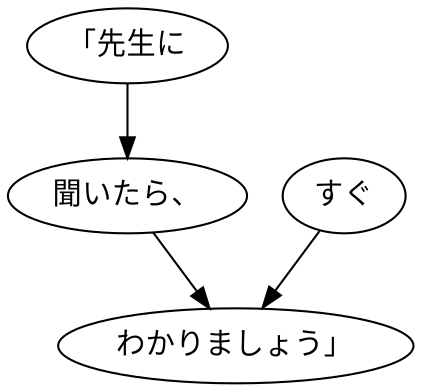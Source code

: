 digraph graph3028 {
	node0 [label="「先生に"];
	node1 [label="聞いたら、"];
	node2 [label="すぐ"];
	node3 [label="わかりましょう」"];
	node0 -> node1;
	node1 -> node3;
	node2 -> node3;
}
